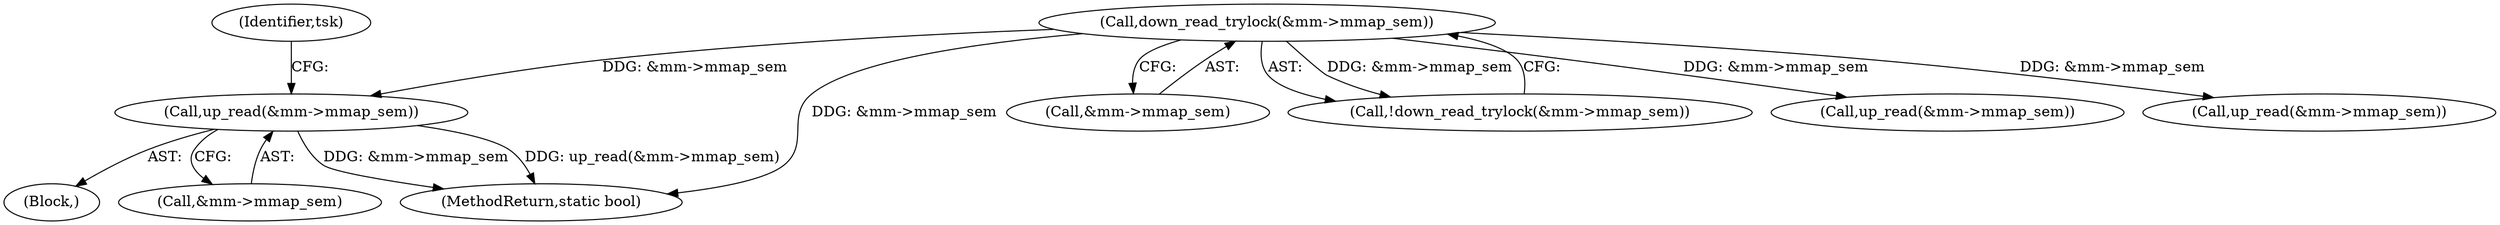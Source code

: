 digraph "0_linux_687cb0884a714ff484d038e9190edc874edcf146@API" {
"1000252" [label="(Call,up_read(&mm->mmap_sem))"];
"1000120" [label="(Call,down_read_trylock(&mm->mmap_sem))"];
"1000120" [label="(Call,down_read_trylock(&mm->mmap_sem))"];
"1000259" [label="(Identifier,tsk)"];
"1000252" [label="(Call,up_read(&mm->mmap_sem))"];
"1000121" [label="(Call,&mm->mmap_sem)"];
"1000108" [label="(Block,)"];
"1000119" [label="(Call,!down_read_trylock(&mm->mmap_sem))"];
"1000154" [label="(Call,up_read(&mm->mmap_sem))"];
"1000253" [label="(Call,&mm->mmap_sem)"];
"1000267" [label="(MethodReturn,static bool)"];
"1000138" [label="(Call,up_read(&mm->mmap_sem))"];
"1000252" -> "1000108"  [label="AST: "];
"1000252" -> "1000253"  [label="CFG: "];
"1000253" -> "1000252"  [label="AST: "];
"1000259" -> "1000252"  [label="CFG: "];
"1000252" -> "1000267"  [label="DDG: &mm->mmap_sem"];
"1000252" -> "1000267"  [label="DDG: up_read(&mm->mmap_sem)"];
"1000120" -> "1000252"  [label="DDG: &mm->mmap_sem"];
"1000120" -> "1000119"  [label="AST: "];
"1000120" -> "1000121"  [label="CFG: "];
"1000121" -> "1000120"  [label="AST: "];
"1000119" -> "1000120"  [label="CFG: "];
"1000120" -> "1000267"  [label="DDG: &mm->mmap_sem"];
"1000120" -> "1000119"  [label="DDG: &mm->mmap_sem"];
"1000120" -> "1000138"  [label="DDG: &mm->mmap_sem"];
"1000120" -> "1000154"  [label="DDG: &mm->mmap_sem"];
}
